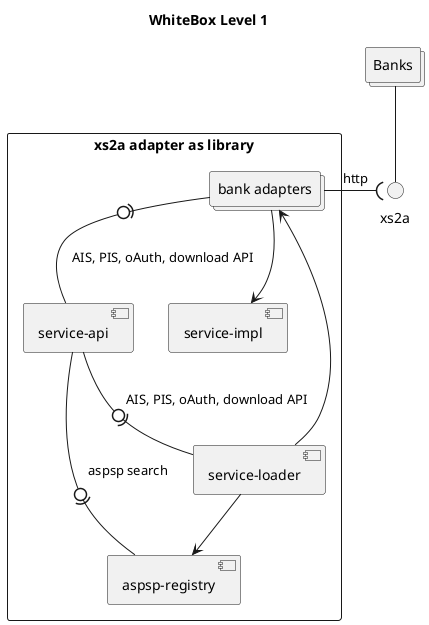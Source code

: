 @startuml

title WhiteBox Level 1

collections banks as "Banks"

interface "xs2a" as bhttp

rectangle xa as "xs2a adapter as library" {
	component ar as "aspsp-registry"
	component sa as "service-api"
	component saa as "service-impl"
	component sl as "service-loader"

	collections ba as "bank adapters"
}

	sl --> ar
	sl --> ba
	sa -0)- sl: AIS, PIS, oAuth, download API
	ba --> saa
	ba -(0- sa: AIS, PIS, oAuth, download API
	ar -(0-sa: aspsp search

	ba -( bhttp: http
	banks --() bhttp

@enduml

